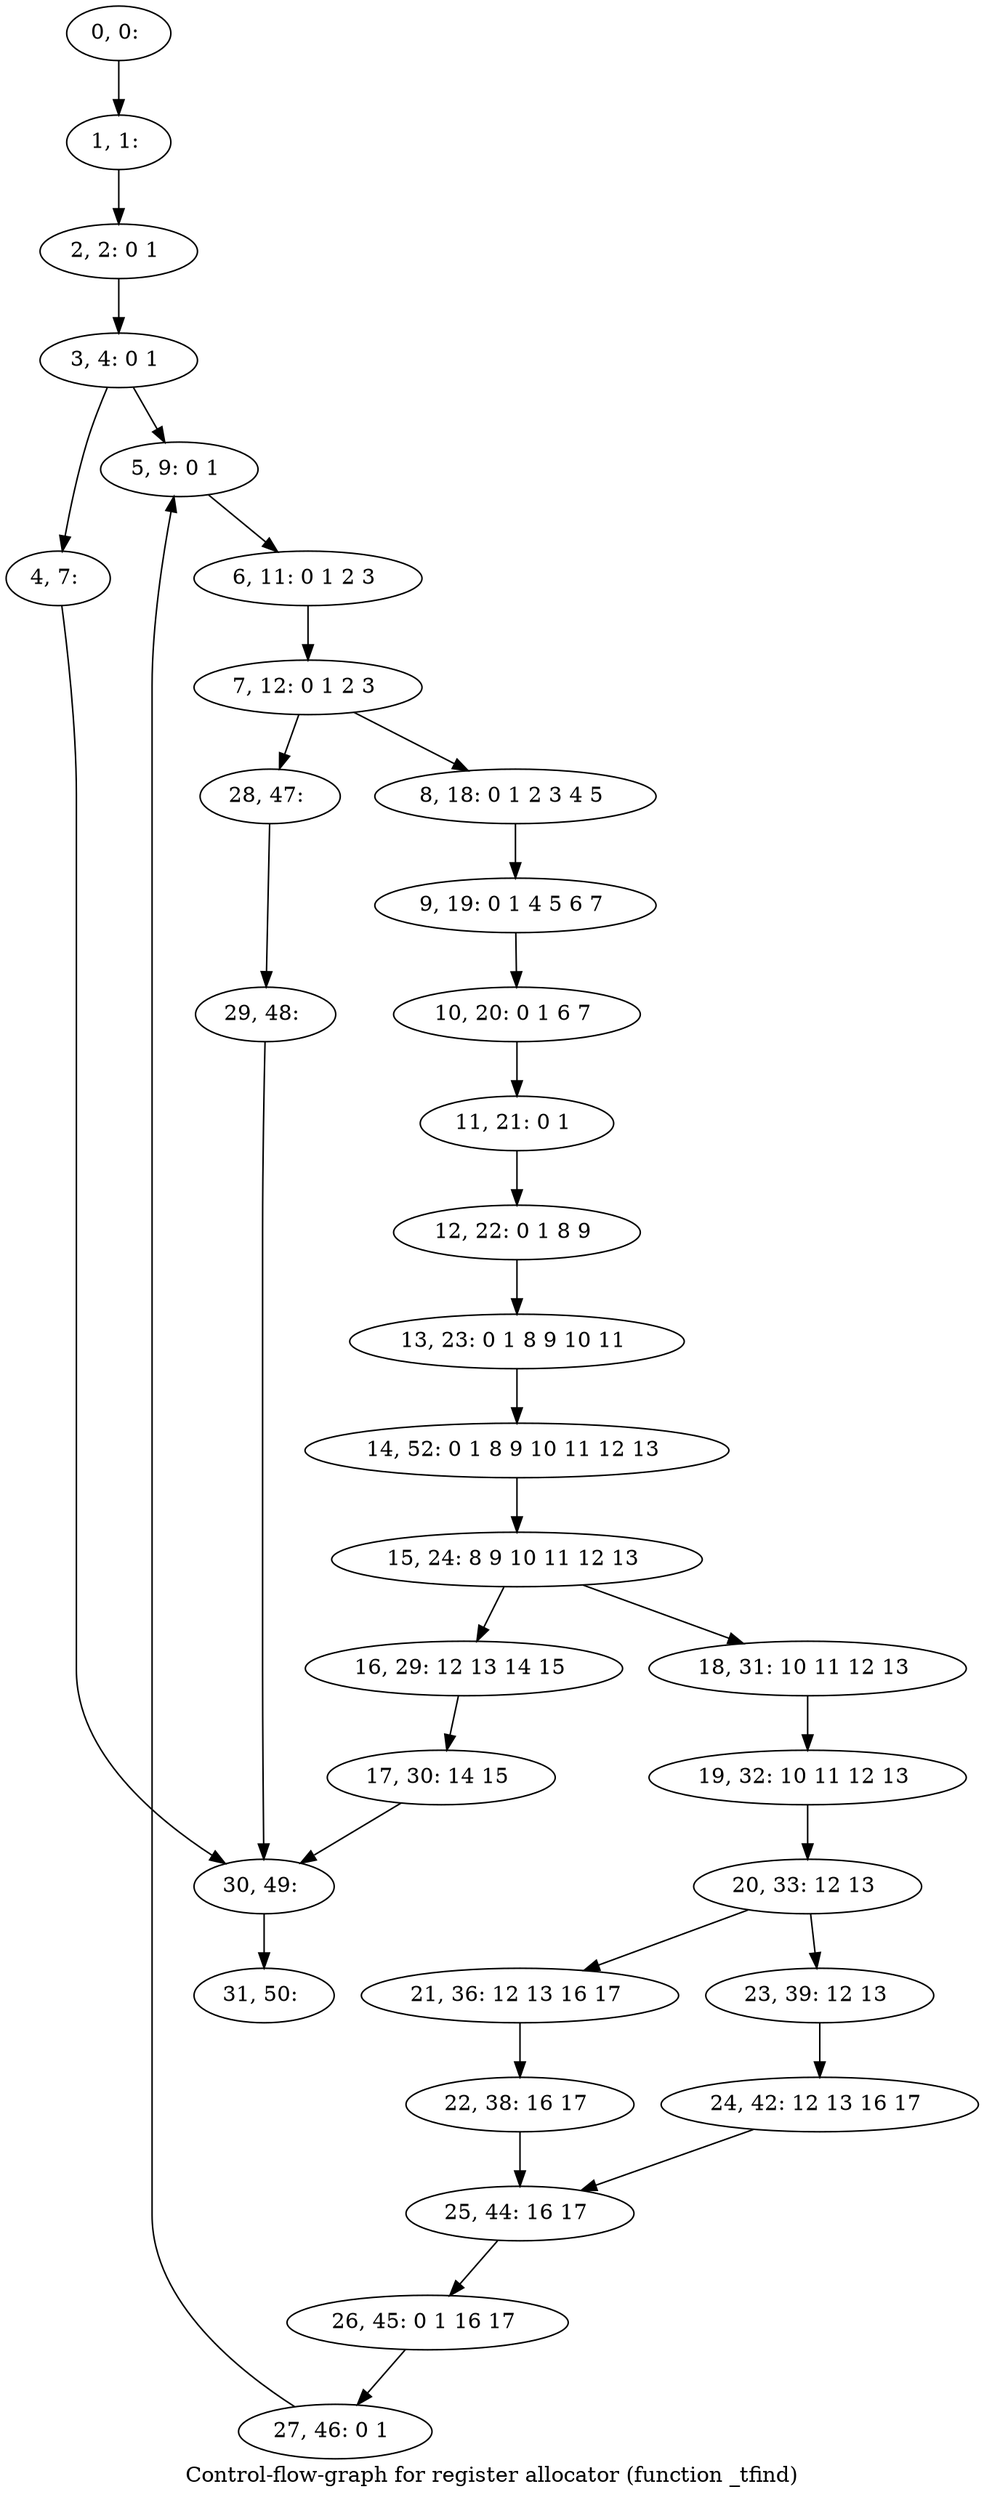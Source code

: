 digraph G {
graph [label="Control-flow-graph for register allocator (function _tfind)"]
0[label="0, 0: "];
1[label="1, 1: "];
2[label="2, 2: 0 1 "];
3[label="3, 4: 0 1 "];
4[label="4, 7: "];
5[label="5, 9: 0 1 "];
6[label="6, 11: 0 1 2 3 "];
7[label="7, 12: 0 1 2 3 "];
8[label="8, 18: 0 1 2 3 4 5 "];
9[label="9, 19: 0 1 4 5 6 7 "];
10[label="10, 20: 0 1 6 7 "];
11[label="11, 21: 0 1 "];
12[label="12, 22: 0 1 8 9 "];
13[label="13, 23: 0 1 8 9 10 11 "];
14[label="14, 52: 0 1 8 9 10 11 12 13 "];
15[label="15, 24: 8 9 10 11 12 13 "];
16[label="16, 29: 12 13 14 15 "];
17[label="17, 30: 14 15 "];
18[label="18, 31: 10 11 12 13 "];
19[label="19, 32: 10 11 12 13 "];
20[label="20, 33: 12 13 "];
21[label="21, 36: 12 13 16 17 "];
22[label="22, 38: 16 17 "];
23[label="23, 39: 12 13 "];
24[label="24, 42: 12 13 16 17 "];
25[label="25, 44: 16 17 "];
26[label="26, 45: 0 1 16 17 "];
27[label="27, 46: 0 1 "];
28[label="28, 47: "];
29[label="29, 48: "];
30[label="30, 49: "];
31[label="31, 50: "];
0->1 ;
1->2 ;
2->3 ;
3->4 ;
3->5 ;
4->30 ;
5->6 ;
6->7 ;
7->8 ;
7->28 ;
8->9 ;
9->10 ;
10->11 ;
11->12 ;
12->13 ;
13->14 ;
14->15 ;
15->16 ;
15->18 ;
16->17 ;
17->30 ;
18->19 ;
19->20 ;
20->21 ;
20->23 ;
21->22 ;
22->25 ;
23->24 ;
24->25 ;
25->26 ;
26->27 ;
27->5 ;
28->29 ;
29->30 ;
30->31 ;
}
